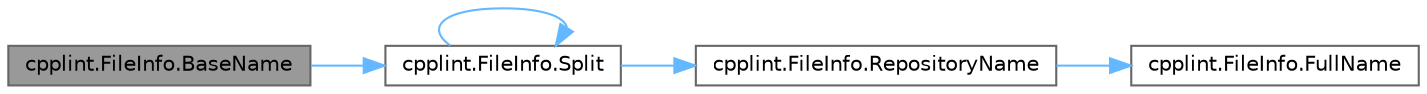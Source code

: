 digraph "cpplint.FileInfo.BaseName"
{
 // LATEX_PDF_SIZE
  bgcolor="transparent";
  edge [fontname=Helvetica,fontsize=10,labelfontname=Helvetica,labelfontsize=10];
  node [fontname=Helvetica,fontsize=10,shape=box,height=0.2,width=0.4];
  rankdir="LR";
  Node1 [id="Node000001",label="cpplint.FileInfo.BaseName",height=0.2,width=0.4,color="gray40", fillcolor="grey60", style="filled", fontcolor="black",tooltip=" "];
  Node1 -> Node2 [id="edge1_Node000001_Node000002",color="steelblue1",style="solid",tooltip=" "];
  Node2 [id="Node000002",label="cpplint.FileInfo.Split",height=0.2,width=0.4,color="grey40", fillcolor="white", style="filled",URL="$classcpplint_1_1_file_info.html#a5e303a91249d059740177b183888e89a",tooltip=" "];
  Node2 -> Node3 [id="edge2_Node000002_Node000003",color="steelblue1",style="solid",tooltip=" "];
  Node3 [id="Node000003",label="cpplint.FileInfo.RepositoryName",height=0.2,width=0.4,color="grey40", fillcolor="white", style="filled",URL="$classcpplint_1_1_file_info.html#a714480dc56e24fd965f3273edfb1b268",tooltip=" "];
  Node3 -> Node4 [id="edge3_Node000003_Node000004",color="steelblue1",style="solid",tooltip=" "];
  Node4 [id="Node000004",label="cpplint.FileInfo.FullName",height=0.2,width=0.4,color="grey40", fillcolor="white", style="filled",URL="$classcpplint_1_1_file_info.html#a3e597152c0e09063f61a9fd82691991d",tooltip=" "];
  Node2 -> Node2 [id="edge4_Node000002_Node000002",color="steelblue1",style="solid",tooltip=" "];
}
